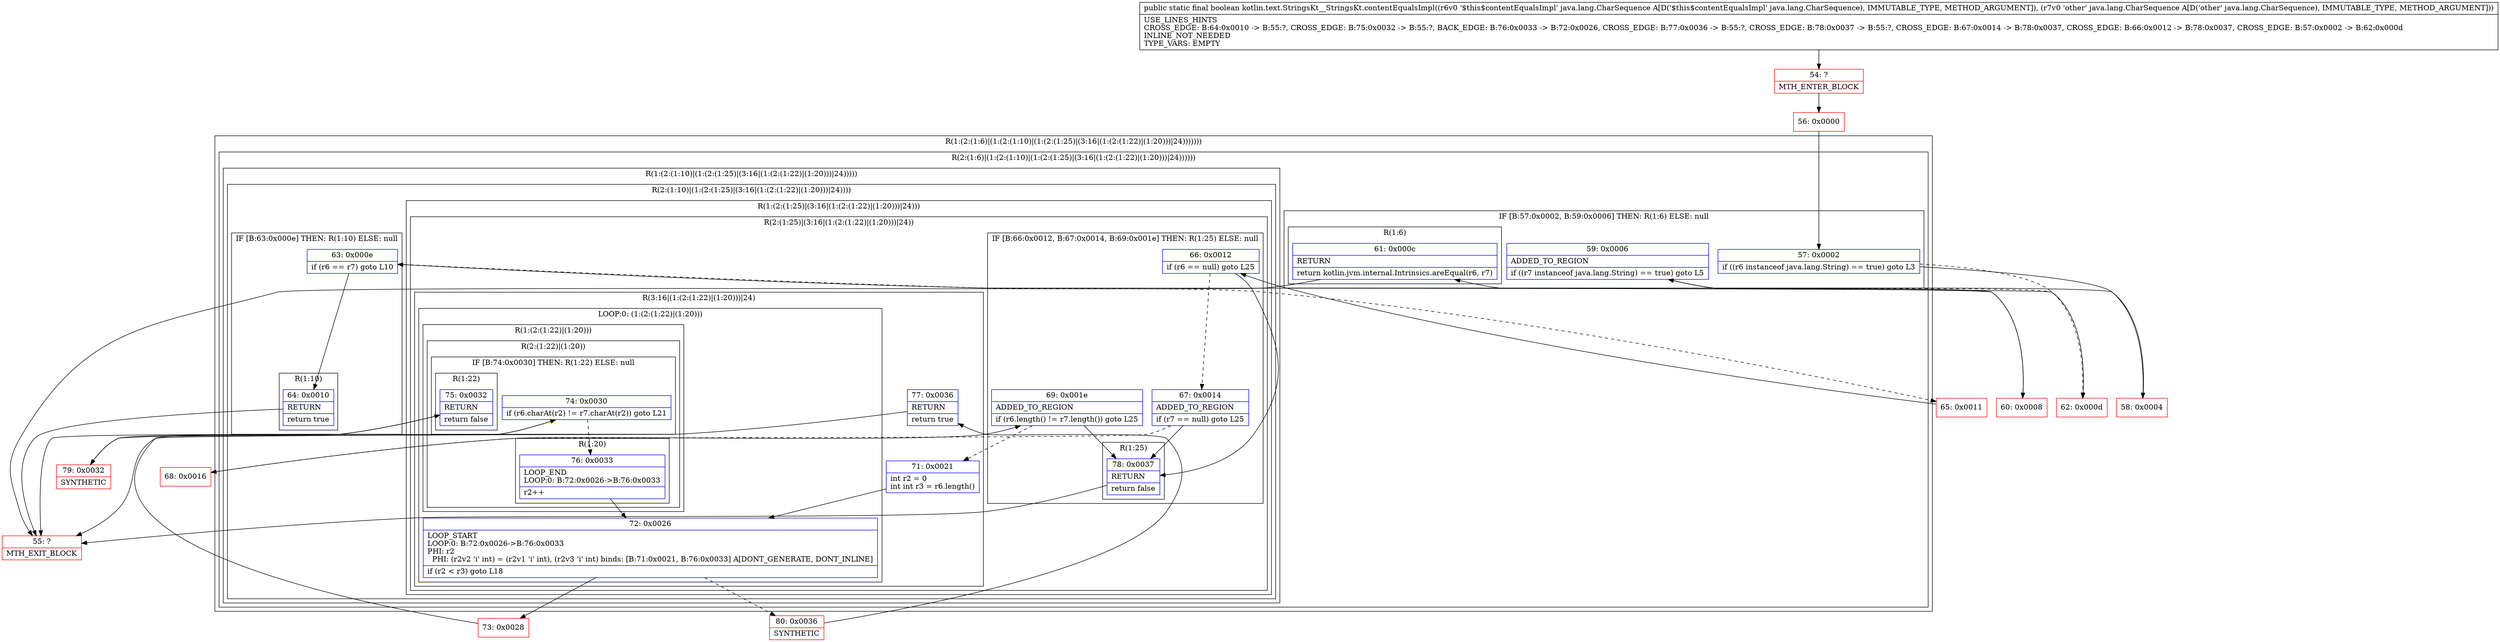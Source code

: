 digraph "CFG forkotlin.text.StringsKt__StringsKt.contentEqualsImpl(Ljava\/lang\/CharSequence;Ljava\/lang\/CharSequence;)Z" {
subgraph cluster_Region_158123591 {
label = "R(1:(2:(1:6)|(1:(2:(1:10)|(1:(2:(1:25)|(3:16|(1:(2:(1:22)|(1:20)))|24)))))))";
node [shape=record,color=blue];
subgraph cluster_Region_85922954 {
label = "R(2:(1:6)|(1:(2:(1:10)|(1:(2:(1:25)|(3:16|(1:(2:(1:22)|(1:20)))|24))))))";
node [shape=record,color=blue];
subgraph cluster_IfRegion_769200096 {
label = "IF [B:57:0x0002, B:59:0x0006] THEN: R(1:6) ELSE: null";
node [shape=record,color=blue];
Node_57 [shape=record,label="{57\:\ 0x0002|if ((r6 instanceof java.lang.String) == true) goto L3\l}"];
Node_59 [shape=record,label="{59\:\ 0x0006|ADDED_TO_REGION\l|if ((r7 instanceof java.lang.String) == true) goto L5\l}"];
subgraph cluster_Region_2137497185 {
label = "R(1:6)";
node [shape=record,color=blue];
Node_61 [shape=record,label="{61\:\ 0x000c|RETURN\l|return kotlin.jvm.internal.Intrinsics.areEqual(r6, r7)\l}"];
}
}
subgraph cluster_Region_274080052 {
label = "R(1:(2:(1:10)|(1:(2:(1:25)|(3:16|(1:(2:(1:22)|(1:20)))|24)))))";
node [shape=record,color=blue];
subgraph cluster_Region_1838206192 {
label = "R(2:(1:10)|(1:(2:(1:25)|(3:16|(1:(2:(1:22)|(1:20)))|24))))";
node [shape=record,color=blue];
subgraph cluster_IfRegion_148076717 {
label = "IF [B:63:0x000e] THEN: R(1:10) ELSE: null";
node [shape=record,color=blue];
Node_63 [shape=record,label="{63\:\ 0x000e|if (r6 == r7) goto L10\l}"];
subgraph cluster_Region_1266973504 {
label = "R(1:10)";
node [shape=record,color=blue];
Node_64 [shape=record,label="{64\:\ 0x0010|RETURN\l|return true\l}"];
}
}
subgraph cluster_Region_1794817157 {
label = "R(1:(2:(1:25)|(3:16|(1:(2:(1:22)|(1:20)))|24)))";
node [shape=record,color=blue];
subgraph cluster_Region_23468646 {
label = "R(2:(1:25)|(3:16|(1:(2:(1:22)|(1:20)))|24))";
node [shape=record,color=blue];
subgraph cluster_IfRegion_316869879 {
label = "IF [B:66:0x0012, B:67:0x0014, B:69:0x001e] THEN: R(1:25) ELSE: null";
node [shape=record,color=blue];
Node_66 [shape=record,label="{66\:\ 0x0012|if (r6 == null) goto L25\l}"];
Node_67 [shape=record,label="{67\:\ 0x0014|ADDED_TO_REGION\l|if (r7 == null) goto L25\l}"];
Node_69 [shape=record,label="{69\:\ 0x001e|ADDED_TO_REGION\l|if (r6.length() != r7.length()) goto L25\l}"];
subgraph cluster_Region_2052402064 {
label = "R(1:25)";
node [shape=record,color=blue];
Node_78 [shape=record,label="{78\:\ 0x0037|RETURN\l|return false\l}"];
}
}
subgraph cluster_Region_2038960975 {
label = "R(3:16|(1:(2:(1:22)|(1:20)))|24)";
node [shape=record,color=blue];
Node_71 [shape=record,label="{71\:\ 0x0021|int r2 = 0\lint int r3 = r6.length()\l}"];
subgraph cluster_LoopRegion_1307294646 {
label = "LOOP:0: (1:(2:(1:22)|(1:20)))";
node [shape=record,color=blue];
Node_72 [shape=record,label="{72\:\ 0x0026|LOOP_START\lLOOP:0: B:72:0x0026\-\>B:76:0x0033\lPHI: r2 \l  PHI: (r2v2 'i' int) = (r2v1 'i' int), (r2v3 'i' int) binds: [B:71:0x0021, B:76:0x0033] A[DONT_GENERATE, DONT_INLINE]\l|if (r2 \< r3) goto L18\l}"];
subgraph cluster_Region_1165278923 {
label = "R(1:(2:(1:22)|(1:20)))";
node [shape=record,color=blue];
subgraph cluster_Region_1953511721 {
label = "R(2:(1:22)|(1:20))";
node [shape=record,color=blue];
subgraph cluster_IfRegion_1478894425 {
label = "IF [B:74:0x0030] THEN: R(1:22) ELSE: null";
node [shape=record,color=blue];
Node_74 [shape=record,label="{74\:\ 0x0030|if (r6.charAt(r2) != r7.charAt(r2)) goto L21\l}"];
subgraph cluster_Region_2130577380 {
label = "R(1:22)";
node [shape=record,color=blue];
Node_75 [shape=record,label="{75\:\ 0x0032|RETURN\l|return false\l}"];
}
}
subgraph cluster_Region_1673405575 {
label = "R(1:20)";
node [shape=record,color=blue];
Node_76 [shape=record,label="{76\:\ 0x0033|LOOP_END\lLOOP:0: B:72:0x0026\-\>B:76:0x0033\l|r2++\l}"];
}
}
}
}
Node_77 [shape=record,label="{77\:\ 0x0036|RETURN\l|return true\l}"];
}
}
}
}
}
}
}
Node_54 [shape=record,color=red,label="{54\:\ ?|MTH_ENTER_BLOCK\l}"];
Node_56 [shape=record,color=red,label="{56\:\ 0x0000}"];
Node_58 [shape=record,color=red,label="{58\:\ 0x0004}"];
Node_60 [shape=record,color=red,label="{60\:\ 0x0008}"];
Node_55 [shape=record,color=red,label="{55\:\ ?|MTH_EXIT_BLOCK\l}"];
Node_62 [shape=record,color=red,label="{62\:\ 0x000d}"];
Node_65 [shape=record,color=red,label="{65\:\ 0x0011}"];
Node_68 [shape=record,color=red,label="{68\:\ 0x0016}"];
Node_73 [shape=record,color=red,label="{73\:\ 0x0028}"];
Node_79 [shape=record,color=red,label="{79\:\ 0x0032|SYNTHETIC\l}"];
Node_80 [shape=record,color=red,label="{80\:\ 0x0036|SYNTHETIC\l}"];
MethodNode[shape=record,label="{public static final boolean kotlin.text.StringsKt__StringsKt.contentEqualsImpl((r6v0 '$this$contentEqualsImpl' java.lang.CharSequence A[D('$this$contentEqualsImpl' java.lang.CharSequence), IMMUTABLE_TYPE, METHOD_ARGUMENT]), (r7v0 'other' java.lang.CharSequence A[D('other' java.lang.CharSequence), IMMUTABLE_TYPE, METHOD_ARGUMENT]))  | USE_LINES_HINTS\lCROSS_EDGE: B:64:0x0010 \-\> B:55:?, CROSS_EDGE: B:75:0x0032 \-\> B:55:?, BACK_EDGE: B:76:0x0033 \-\> B:72:0x0026, CROSS_EDGE: B:77:0x0036 \-\> B:55:?, CROSS_EDGE: B:78:0x0037 \-\> B:55:?, CROSS_EDGE: B:67:0x0014 \-\> B:78:0x0037, CROSS_EDGE: B:66:0x0012 \-\> B:78:0x0037, CROSS_EDGE: B:57:0x0002 \-\> B:62:0x000d\lINLINE_NOT_NEEDED\lTYPE_VARS: EMPTY\l}"];
MethodNode -> Node_54;Node_57 -> Node_58;
Node_57 -> Node_62[style=dashed];
Node_59 -> Node_60;
Node_59 -> Node_62[style=dashed];
Node_61 -> Node_55;
Node_63 -> Node_64;
Node_63 -> Node_65[style=dashed];
Node_64 -> Node_55;
Node_66 -> Node_67[style=dashed];
Node_66 -> Node_78;
Node_67 -> Node_68[style=dashed];
Node_67 -> Node_78;
Node_69 -> Node_71[style=dashed];
Node_69 -> Node_78;
Node_78 -> Node_55;
Node_71 -> Node_72;
Node_72 -> Node_73;
Node_72 -> Node_80[style=dashed];
Node_74 -> Node_76[style=dashed];
Node_74 -> Node_79;
Node_75 -> Node_55;
Node_76 -> Node_72;
Node_77 -> Node_55;
Node_54 -> Node_56;
Node_56 -> Node_57;
Node_58 -> Node_59;
Node_60 -> Node_61;
Node_62 -> Node_63;
Node_65 -> Node_66;
Node_68 -> Node_69;
Node_73 -> Node_74;
Node_79 -> Node_75;
Node_80 -> Node_77;
}

